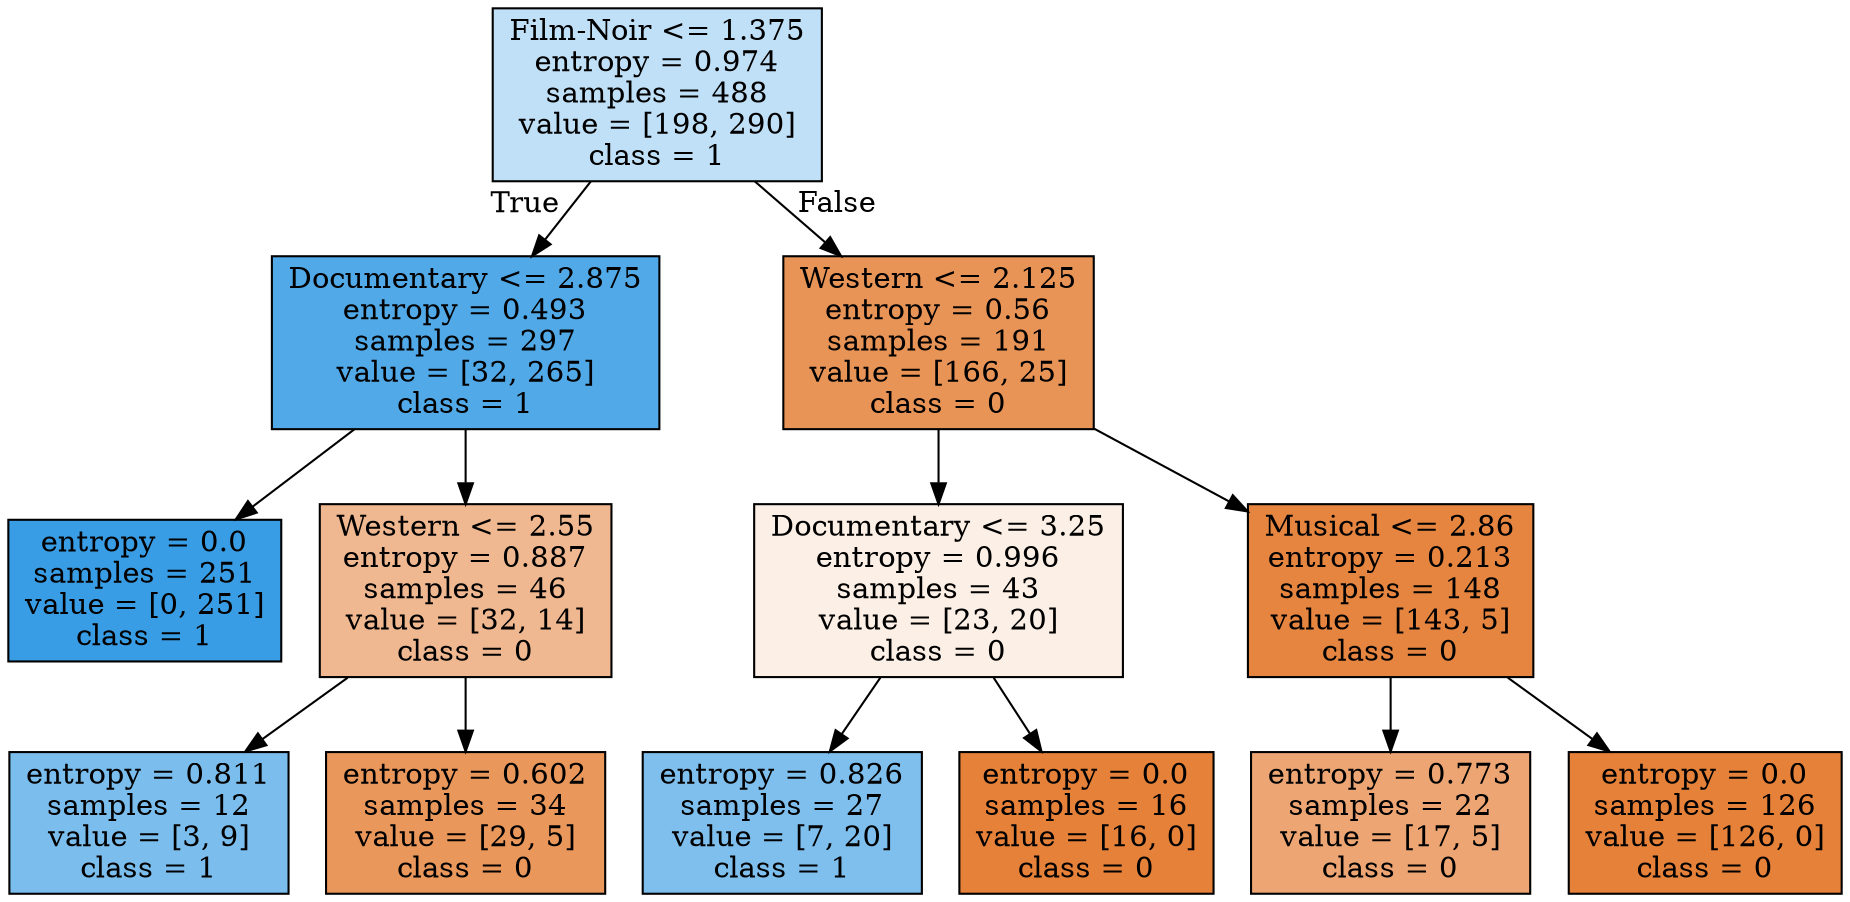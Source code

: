 digraph Tree {
node [shape=box, style="filled", color="black"] ;
0 [label="Film-Noir <= 1.375\nentropy = 0.974\nsamples = 488\nvalue = [198, 290]\nclass = 1", fillcolor="#c0e0f7"] ;
1 [label="Documentary <= 2.875\nentropy = 0.493\nsamples = 297\nvalue = [32, 265]\nclass = 1", fillcolor="#51a9e8"] ;
0 -> 1 [labeldistance=2.5, labelangle=45, headlabel="True"] ;
2 [label="entropy = 0.0\nsamples = 251\nvalue = [0, 251]\nclass = 1", fillcolor="#399de5"] ;
1 -> 2 ;
3 [label="Western <= 2.55\nentropy = 0.887\nsamples = 46\nvalue = [32, 14]\nclass = 0", fillcolor="#f0b890"] ;
1 -> 3 ;
4 [label="entropy = 0.811\nsamples = 12\nvalue = [3, 9]\nclass = 1", fillcolor="#7bbeee"] ;
3 -> 4 ;
5 [label="entropy = 0.602\nsamples = 34\nvalue = [29, 5]\nclass = 0", fillcolor="#e9975b"] ;
3 -> 5 ;
6 [label="Western <= 2.125\nentropy = 0.56\nsamples = 191\nvalue = [166, 25]\nclass = 0", fillcolor="#e99457"] ;
0 -> 6 [labeldistance=2.5, labelangle=-45, headlabel="False"] ;
7 [label="Documentary <= 3.25\nentropy = 0.996\nsamples = 43\nvalue = [23, 20]\nclass = 0", fillcolor="#fcefe5"] ;
6 -> 7 ;
8 [label="entropy = 0.826\nsamples = 27\nvalue = [7, 20]\nclass = 1", fillcolor="#7ebfee"] ;
7 -> 8 ;
9 [label="entropy = 0.0\nsamples = 16\nvalue = [16, 0]\nclass = 0", fillcolor="#e58139"] ;
7 -> 9 ;
10 [label="Musical <= 2.86\nentropy = 0.213\nsamples = 148\nvalue = [143, 5]\nclass = 0", fillcolor="#e68540"] ;
6 -> 10 ;
11 [label="entropy = 0.773\nsamples = 22\nvalue = [17, 5]\nclass = 0", fillcolor="#eda673"] ;
10 -> 11 ;
12 [label="entropy = 0.0\nsamples = 126\nvalue = [126, 0]\nclass = 0", fillcolor="#e58139"] ;
10 -> 12 ;
}